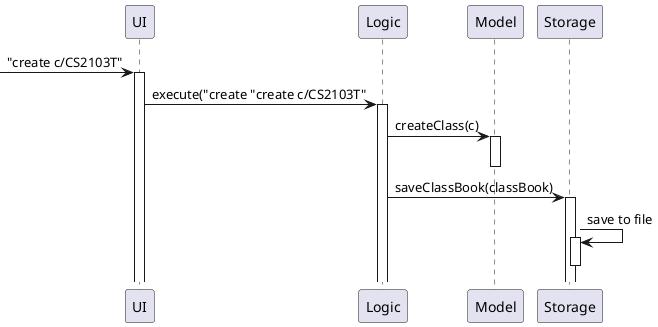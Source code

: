 @startuml
'https://plantuml.com/sequence-diagram

[-> UI : "create c/CS2103T"
activate UI

UI -> Logic : execute("create "create c/CS2103T"
activate Logic

Logic -> Model : createClass(c)
activate Model
deactivate Model

Logic -> Storage: saveClassBook(classBook)
activate Storage

Storage -> Storage : save to file
activate Storage
deactivate Storage

@enduml